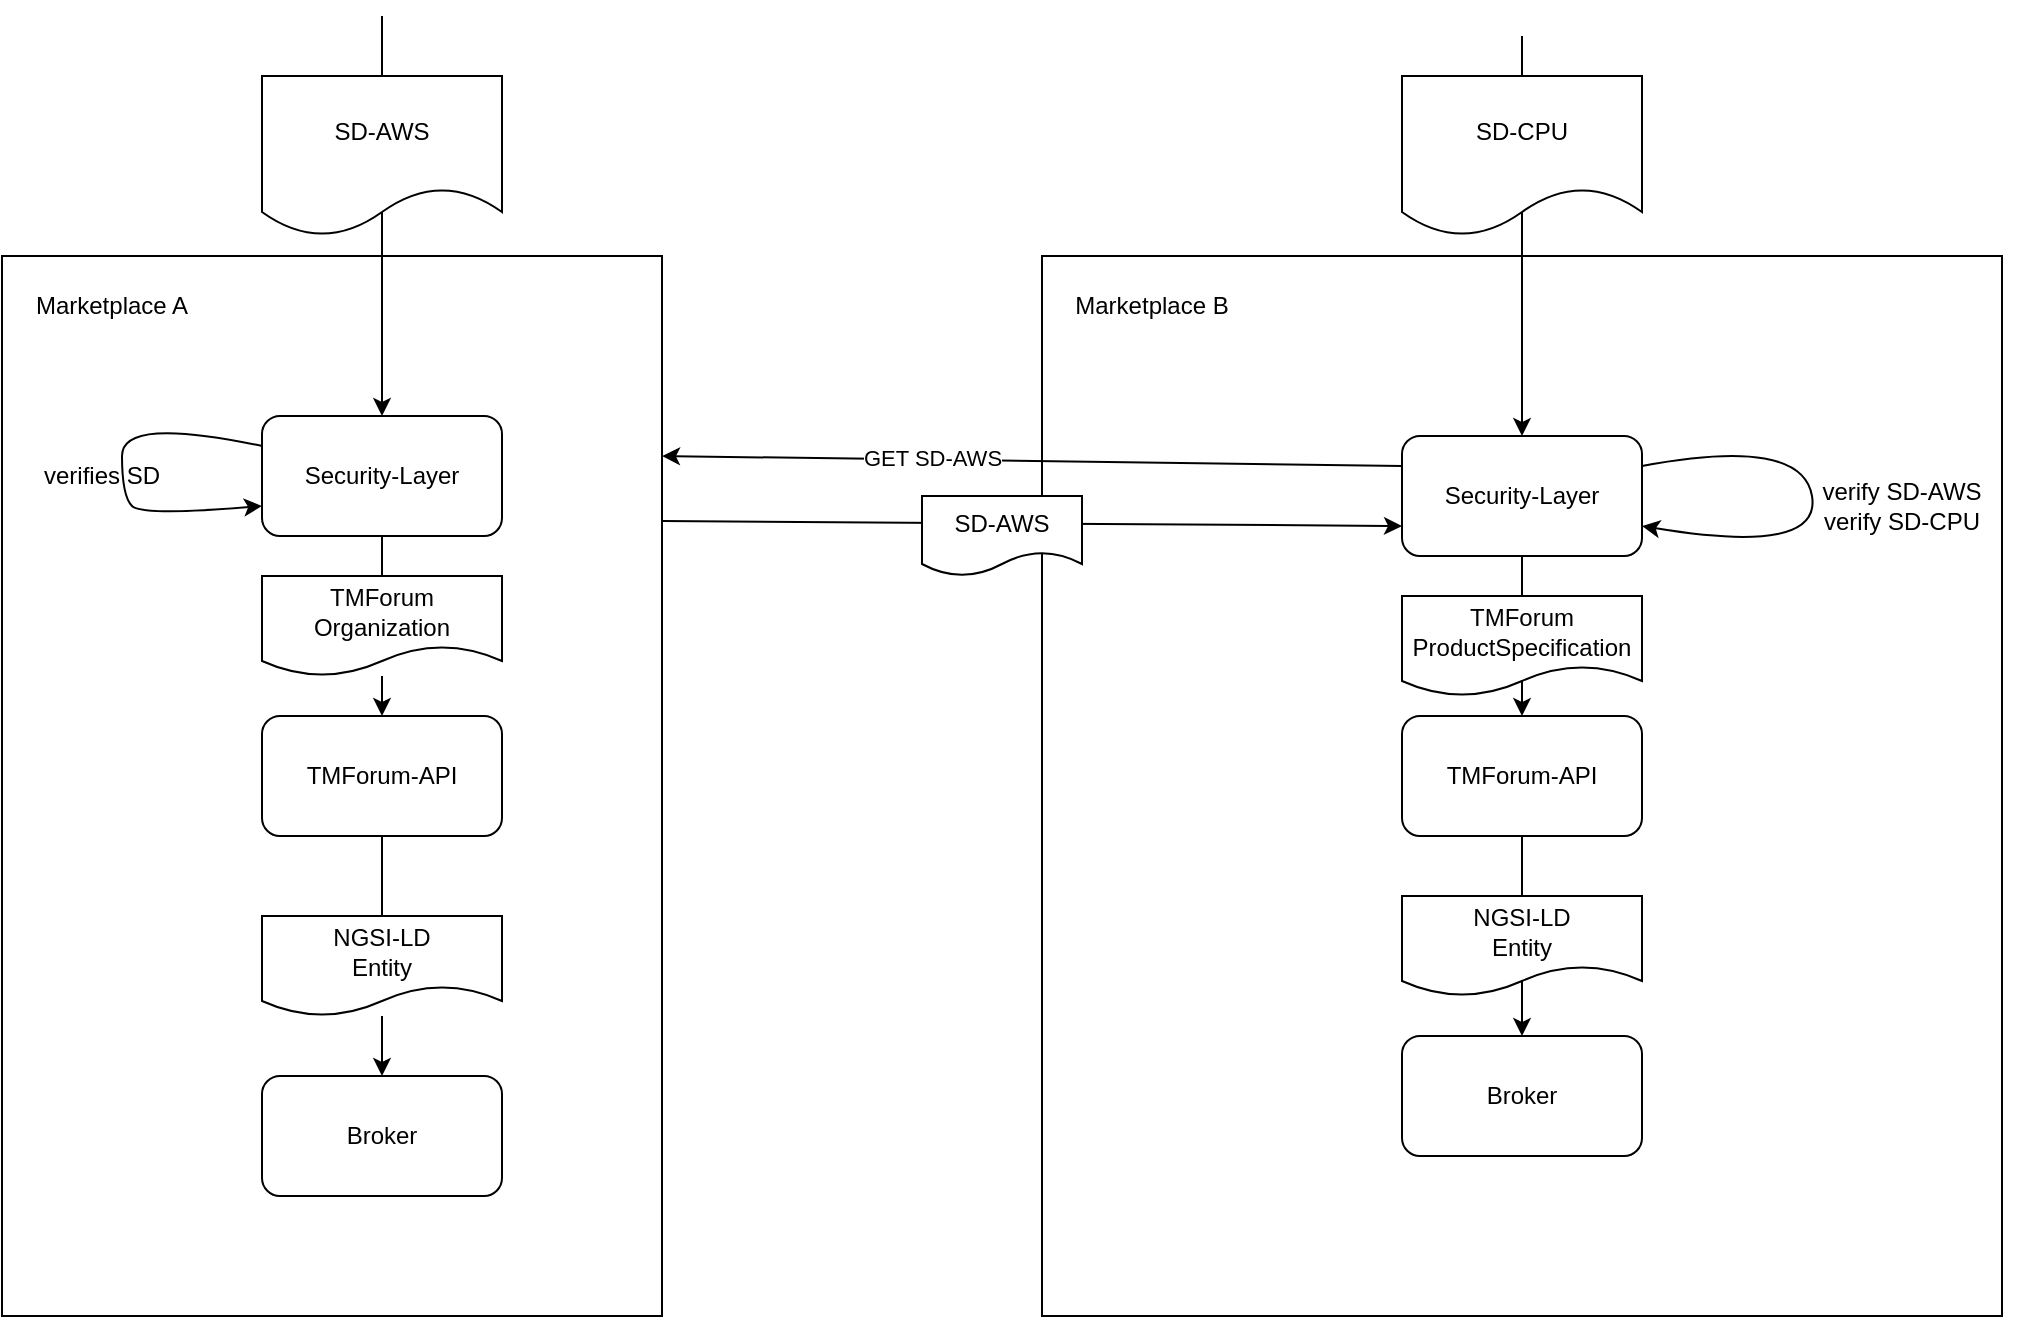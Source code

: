 <mxfile version="17.1.3" type="device"><diagram id="lw2zUV-3YXTlcKiVSHSD" name="Page-1"><mxGraphModel dx="1662" dy="1973" grid="1" gridSize="10" guides="1" tooltips="1" connect="1" arrows="1" fold="1" page="1" pageScale="1" pageWidth="850" pageHeight="1100" math="0" shadow="0"><root><mxCell id="0"/><mxCell id="1" parent="0"/><mxCell id="UbD1Bl-oucR3KXpanilJ-4" value="" style="rounded=0;whiteSpace=wrap;html=1;" vertex="1" parent="1"><mxGeometry x="170" y="100" width="330" height="530" as="geometry"/></mxCell><mxCell id="UbD1Bl-oucR3KXpanilJ-1" value="Security-Layer" style="rounded=1;whiteSpace=wrap;html=1;" vertex="1" parent="1"><mxGeometry x="300" y="180" width="120" height="60" as="geometry"/></mxCell><mxCell id="UbD1Bl-oucR3KXpanilJ-2" value="TMForum-API" style="rounded=1;whiteSpace=wrap;html=1;" vertex="1" parent="1"><mxGeometry x="300" y="330" width="120" height="60" as="geometry"/></mxCell><mxCell id="UbD1Bl-oucR3KXpanilJ-3" value="Broker" style="rounded=1;whiteSpace=wrap;html=1;" vertex="1" parent="1"><mxGeometry x="300" y="510" width="120" height="60" as="geometry"/></mxCell><mxCell id="UbD1Bl-oucR3KXpanilJ-5" value="" style="rounded=0;whiteSpace=wrap;html=1;" vertex="1" parent="1"><mxGeometry x="690" y="100" width="480" height="530" as="geometry"/></mxCell><mxCell id="UbD1Bl-oucR3KXpanilJ-7" value="Security-Layer" style="rounded=1;whiteSpace=wrap;html=1;" vertex="1" parent="1"><mxGeometry x="870" y="190" width="120" height="60" as="geometry"/></mxCell><mxCell id="UbD1Bl-oucR3KXpanilJ-8" value="TMForum-API" style="rounded=1;whiteSpace=wrap;html=1;" vertex="1" parent="1"><mxGeometry x="870" y="330" width="120" height="60" as="geometry"/></mxCell><mxCell id="UbD1Bl-oucR3KXpanilJ-9" value="Broker" style="rounded=1;whiteSpace=wrap;html=1;" vertex="1" parent="1"><mxGeometry x="870" y="490" width="120" height="60" as="geometry"/></mxCell><mxCell id="UbD1Bl-oucR3KXpanilJ-10" value="" style="endArrow=classic;html=1;rounded=0;entryX=0.5;entryY=0;entryDx=0;entryDy=0;" edge="1" parent="1" target="UbD1Bl-oucR3KXpanilJ-1"><mxGeometry width="50" height="50" relative="1" as="geometry"><mxPoint x="360" y="-20" as="sourcePoint"/><mxPoint x="390" y="10" as="targetPoint"/></mxGeometry></mxCell><mxCell id="UbD1Bl-oucR3KXpanilJ-11" value="SD-AWS" style="shape=document;whiteSpace=wrap;html=1;boundedLbl=1;" vertex="1" parent="1"><mxGeometry x="300" y="10" width="120" height="80" as="geometry"/></mxCell><mxCell id="UbD1Bl-oucR3KXpanilJ-14" value="" style="curved=1;endArrow=classic;html=1;rounded=0;exitX=0;exitY=0.25;exitDx=0;exitDy=0;entryX=0;entryY=0.75;entryDx=0;entryDy=0;" edge="1" parent="1" source="UbD1Bl-oucR3KXpanilJ-1" target="UbD1Bl-oucR3KXpanilJ-1"><mxGeometry width="50" height="50" relative="1" as="geometry"><mxPoint x="40" y="210" as="sourcePoint"/><mxPoint x="90" y="160" as="targetPoint"/><Array as="points"><mxPoint x="230" y="180"/><mxPoint x="230" y="220"/><mxPoint x="240" y="230"/></Array></mxGeometry></mxCell><mxCell id="UbD1Bl-oucR3KXpanilJ-15" value="verifies SD" style="text;html=1;strokeColor=none;fillColor=none;align=center;verticalAlign=middle;whiteSpace=wrap;rounded=0;" vertex="1" parent="1"><mxGeometry x="190" y="195" width="60" height="30" as="geometry"/></mxCell><mxCell id="UbD1Bl-oucR3KXpanilJ-16" value="" style="endArrow=classic;html=1;rounded=0;exitX=0.5;exitY=1;exitDx=0;exitDy=0;startArrow=none;" edge="1" parent="1" source="UbD1Bl-oucR3KXpanilJ-22" target="UbD1Bl-oucR3KXpanilJ-2"><mxGeometry width="50" height="50" relative="1" as="geometry"><mxPoint x="-110" y="300" as="sourcePoint"/><mxPoint x="-60" y="250" as="targetPoint"/></mxGeometry></mxCell><mxCell id="UbD1Bl-oucR3KXpanilJ-22" value="TMForum Organization" style="shape=document;whiteSpace=wrap;html=1;boundedLbl=1;" vertex="1" parent="1"><mxGeometry x="300" y="260" width="120" height="50" as="geometry"/></mxCell><mxCell id="UbD1Bl-oucR3KXpanilJ-23" value="" style="endArrow=none;html=1;rounded=0;exitX=0.5;exitY=1;exitDx=0;exitDy=0;" edge="1" parent="1" source="UbD1Bl-oucR3KXpanilJ-1" target="UbD1Bl-oucR3KXpanilJ-22"><mxGeometry width="50" height="50" relative="1" as="geometry"><mxPoint x="360" y="240" as="sourcePoint"/><mxPoint x="360" y="330" as="targetPoint"/></mxGeometry></mxCell><mxCell id="UbD1Bl-oucR3KXpanilJ-24" value="" style="endArrow=classic;html=1;rounded=0;exitX=0.5;exitY=1;exitDx=0;exitDy=0;startArrow=none;" edge="1" parent="1" source="UbD1Bl-oucR3KXpanilJ-25" target="UbD1Bl-oucR3KXpanilJ-3"><mxGeometry width="50" height="50" relative="1" as="geometry"><mxPoint x="-30" y="480" as="sourcePoint"/><mxPoint x="20" y="430" as="targetPoint"/></mxGeometry></mxCell><mxCell id="UbD1Bl-oucR3KXpanilJ-25" value="&lt;div&gt;NGSI-LD&lt;/div&gt;&lt;div&gt;Entity&lt;br&gt;&lt;/div&gt;" style="shape=document;whiteSpace=wrap;html=1;boundedLbl=1;" vertex="1" parent="1"><mxGeometry x="300" y="430" width="120" height="50" as="geometry"/></mxCell><mxCell id="UbD1Bl-oucR3KXpanilJ-27" value="" style="endArrow=none;html=1;rounded=0;exitX=0.5;exitY=1;exitDx=0;exitDy=0;" edge="1" parent="1" source="UbD1Bl-oucR3KXpanilJ-2" target="UbD1Bl-oucR3KXpanilJ-25"><mxGeometry width="50" height="50" relative="1" as="geometry"><mxPoint x="360" y="390" as="sourcePoint"/><mxPoint x="360" y="510" as="targetPoint"/></mxGeometry></mxCell><mxCell id="UbD1Bl-oucR3KXpanilJ-28" value="" style="endArrow=classic;html=1;rounded=0;" edge="1" parent="1" target="UbD1Bl-oucR3KXpanilJ-7"><mxGeometry width="50" height="50" relative="1" as="geometry"><mxPoint x="930" y="-10" as="sourcePoint"/><mxPoint x="960" y="-40" as="targetPoint"/></mxGeometry></mxCell><mxCell id="UbD1Bl-oucR3KXpanilJ-29" value="SD-CPU" style="shape=document;whiteSpace=wrap;html=1;boundedLbl=1;" vertex="1" parent="1"><mxGeometry x="870" y="10" width="120" height="80" as="geometry"/></mxCell><mxCell id="UbD1Bl-oucR3KXpanilJ-30" value="" style="endArrow=classic;html=1;rounded=0;exitX=0;exitY=0.25;exitDx=0;exitDy=0;" edge="1" parent="1" source="UbD1Bl-oucR3KXpanilJ-7"><mxGeometry width="50" height="50" relative="1" as="geometry"><mxPoint x="550" y="50" as="sourcePoint"/><mxPoint x="500" y="200" as="targetPoint"/></mxGeometry></mxCell><mxCell id="UbD1Bl-oucR3KXpanilJ-31" value="GET SD-AWS" style="edgeLabel;html=1;align=center;verticalAlign=middle;resizable=0;points=[];" vertex="1" connectable="0" parent="UbD1Bl-oucR3KXpanilJ-30"><mxGeometry x="0.27" y="-1" relative="1" as="geometry"><mxPoint as="offset"/></mxGeometry></mxCell><mxCell id="UbD1Bl-oucR3KXpanilJ-32" value="" style="endArrow=classic;html=1;rounded=0;exitX=1;exitY=0.25;exitDx=0;exitDy=0;entryX=0;entryY=0.75;entryDx=0;entryDy=0;" edge="1" parent="1" source="UbD1Bl-oucR3KXpanilJ-4" target="UbD1Bl-oucR3KXpanilJ-7"><mxGeometry width="50" height="50" relative="1" as="geometry"><mxPoint x="580" y="290" as="sourcePoint"/><mxPoint x="630" y="240" as="targetPoint"/></mxGeometry></mxCell><mxCell id="UbD1Bl-oucR3KXpanilJ-33" value="SD-AWS" style="shape=document;whiteSpace=wrap;html=1;boundedLbl=1;" vertex="1" parent="1"><mxGeometry x="630" y="220" width="80" height="40" as="geometry"/></mxCell><mxCell id="UbD1Bl-oucR3KXpanilJ-34" value="" style="curved=1;endArrow=classic;html=1;rounded=0;exitX=1;exitY=0.25;exitDx=0;exitDy=0;entryX=1;entryY=0.75;entryDx=0;entryDy=0;" edge="1" parent="1" source="UbD1Bl-oucR3KXpanilJ-7" target="UbD1Bl-oucR3KXpanilJ-7"><mxGeometry width="50" height="50" relative="1" as="geometry"><mxPoint x="1230" y="190" as="sourcePoint"/><mxPoint x="1280" y="140" as="targetPoint"/><Array as="points"><mxPoint x="1070" y="190"/><mxPoint x="1080" y="250"/></Array></mxGeometry></mxCell><mxCell id="UbD1Bl-oucR3KXpanilJ-35" value="&lt;div&gt;verify SD-AWS &lt;br&gt;&lt;/div&gt;&lt;div&gt;verify SD-CPU&lt;br&gt;&lt;/div&gt;" style="text;html=1;strokeColor=none;fillColor=none;align=center;verticalAlign=middle;whiteSpace=wrap;rounded=0;" vertex="1" parent="1"><mxGeometry x="1060" y="210" width="120" height="30" as="geometry"/></mxCell><mxCell id="UbD1Bl-oucR3KXpanilJ-36" value="" style="endArrow=classic;html=1;rounded=0;exitX=0.5;exitY=1;exitDx=0;exitDy=0;" edge="1" parent="1" source="UbD1Bl-oucR3KXpanilJ-7" target="UbD1Bl-oucR3KXpanilJ-8"><mxGeometry width="50" height="50" relative="1" as="geometry"><mxPoint x="1280" y="310" as="sourcePoint"/><mxPoint x="1330" y="260" as="targetPoint"/></mxGeometry></mxCell><mxCell id="UbD1Bl-oucR3KXpanilJ-37" value="TMForum ProductSpecification" style="shape=document;whiteSpace=wrap;html=1;boundedLbl=1;" vertex="1" parent="1"><mxGeometry x="870" y="270" width="120" height="50" as="geometry"/></mxCell><mxCell id="UbD1Bl-oucR3KXpanilJ-38" value="" style="endArrow=classic;html=1;rounded=0;exitX=0.5;exitY=1;exitDx=0;exitDy=0;" edge="1" parent="1" source="UbD1Bl-oucR3KXpanilJ-8" target="UbD1Bl-oucR3KXpanilJ-9"><mxGeometry width="50" height="50" relative="1" as="geometry"><mxPoint x="1270" y="420" as="sourcePoint"/><mxPoint x="1320" y="370" as="targetPoint"/></mxGeometry></mxCell><mxCell id="UbD1Bl-oucR3KXpanilJ-39" value="&lt;div&gt;NGSI-LD&lt;/div&gt;&lt;div&gt;Entity&lt;br&gt;&lt;/div&gt;" style="shape=document;whiteSpace=wrap;html=1;boundedLbl=1;" vertex="1" parent="1"><mxGeometry x="870" y="420" width="120" height="50" as="geometry"/></mxCell><mxCell id="UbD1Bl-oucR3KXpanilJ-40" value="Marketplace A" style="text;html=1;strokeColor=none;fillColor=none;align=center;verticalAlign=middle;whiteSpace=wrap;rounded=0;" vertex="1" parent="1"><mxGeometry x="180" y="110" width="90" height="30" as="geometry"/></mxCell><mxCell id="UbD1Bl-oucR3KXpanilJ-42" value="Marketplace B" style="text;html=1;strokeColor=none;fillColor=none;align=center;verticalAlign=middle;whiteSpace=wrap;rounded=0;" vertex="1" parent="1"><mxGeometry x="700" y="110" width="90" height="30" as="geometry"/></mxCell></root></mxGraphModel></diagram></mxfile>